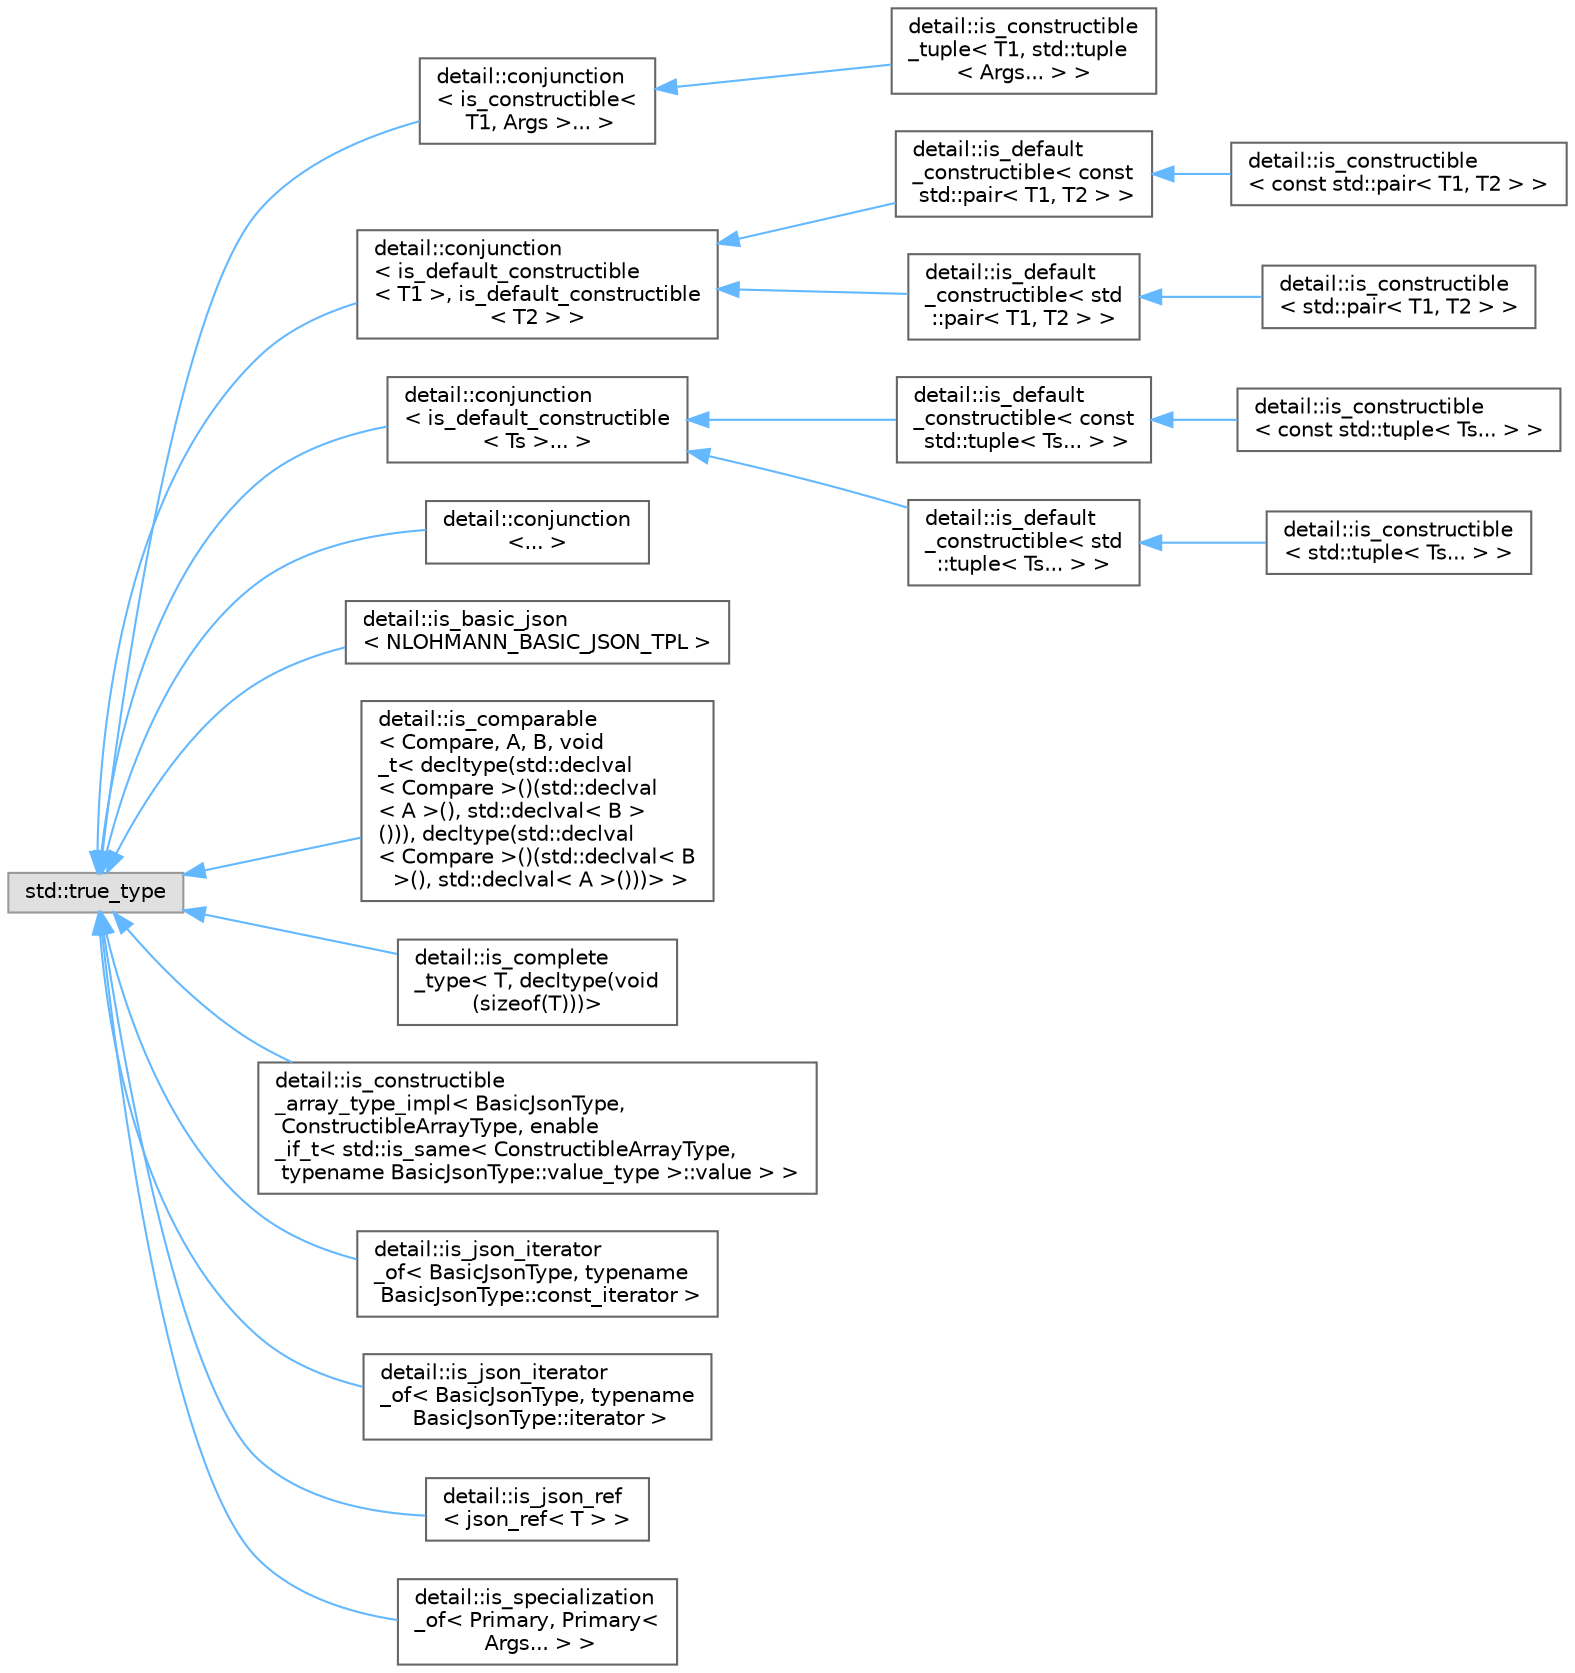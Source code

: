 digraph "Graphical Class Hierarchy"
{
 // LATEX_PDF_SIZE
  bgcolor="transparent";
  edge [fontname=Helvetica,fontsize=10,labelfontname=Helvetica,labelfontsize=10];
  node [fontname=Helvetica,fontsize=10,shape=box,height=0.2,width=0.4];
  rankdir="LR";
  Node0 [id="Node000000",label="std::true_type",height=0.2,width=0.4,color="grey60", fillcolor="#E0E0E0", style="filled",tooltip=" "];
  Node0 -> Node1 [id="edge65_Node000000_Node000001",dir="back",color="steelblue1",style="solid",tooltip=" "];
  Node1 [id="Node000001",label="detail::conjunction\l\< is_constructible\<\l T1, Args \>... \>",height=0.2,width=0.4,color="grey40", fillcolor="white", style="filled",URL="$structdetail_1_1conjunction.html",tooltip=" "];
  Node1 -> Node2 [id="edge66_Node000001_Node000002",dir="back",color="steelblue1",style="solid",tooltip=" "];
  Node2 [id="Node000002",label="detail::is_constructible\l_tuple\< T1, std::tuple\l\< Args... \> \>",height=0.2,width=0.4,color="grey40", fillcolor="white", style="filled",URL="$structdetail_1_1is__constructible__tuple_3_01T1_00_01std_1_1tuple_3_01Args_8_8_8_01_4_01_4.html",tooltip=" "];
  Node0 -> Node3 [id="edge67_Node000000_Node000003",dir="back",color="steelblue1",style="solid",tooltip=" "];
  Node3 [id="Node000003",label="detail::conjunction\l\< is_default_constructible\l\< T1 \>, is_default_constructible\l\< T2 \> \>",height=0.2,width=0.4,color="grey40", fillcolor="white", style="filled",URL="$structdetail_1_1conjunction.html",tooltip=" "];
  Node3 -> Node4 [id="edge68_Node000003_Node000004",dir="back",color="steelblue1",style="solid",tooltip=" "];
  Node4 [id="Node000004",label="detail::is_default\l_constructible\< const\l std::pair\< T1, T2 \> \>",height=0.2,width=0.4,color="grey40", fillcolor="white", style="filled",URL="$structdetail_1_1is__default__constructible_3_01const_01std_1_1pair_3_01T1_00_01T2_01_4_01_4.html",tooltip=" "];
  Node4 -> Node5 [id="edge69_Node000004_Node000005",dir="back",color="steelblue1",style="solid",tooltip=" "];
  Node5 [id="Node000005",label="detail::is_constructible\l\< const std::pair\< T1, T2 \> \>",height=0.2,width=0.4,color="grey40", fillcolor="white", style="filled",URL="$structdetail_1_1is__constructible_3_01const_01std_1_1pair_3_01T1_00_01T2_01_4_01_4.html",tooltip=" "];
  Node3 -> Node6 [id="edge70_Node000003_Node000006",dir="back",color="steelblue1",style="solid",tooltip=" "];
  Node6 [id="Node000006",label="detail::is_default\l_constructible\< std\l::pair\< T1, T2 \> \>",height=0.2,width=0.4,color="grey40", fillcolor="white", style="filled",URL="$structdetail_1_1is__default__constructible_3_01std_1_1pair_3_01T1_00_01T2_01_4_01_4.html",tooltip=" "];
  Node6 -> Node7 [id="edge71_Node000006_Node000007",dir="back",color="steelblue1",style="solid",tooltip=" "];
  Node7 [id="Node000007",label="detail::is_constructible\l\< std::pair\< T1, T2 \> \>",height=0.2,width=0.4,color="grey40", fillcolor="white", style="filled",URL="$structdetail_1_1is__constructible_3_01std_1_1pair_3_01T1_00_01T2_01_4_01_4.html",tooltip=" "];
  Node0 -> Node8 [id="edge72_Node000000_Node000008",dir="back",color="steelblue1",style="solid",tooltip=" "];
  Node8 [id="Node000008",label="detail::conjunction\l\< is_default_constructible\l\< Ts \>... \>",height=0.2,width=0.4,color="grey40", fillcolor="white", style="filled",URL="$structdetail_1_1conjunction.html",tooltip=" "];
  Node8 -> Node9 [id="edge73_Node000008_Node000009",dir="back",color="steelblue1",style="solid",tooltip=" "];
  Node9 [id="Node000009",label="detail::is_default\l_constructible\< const\l std::tuple\< Ts... \> \>",height=0.2,width=0.4,color="grey40", fillcolor="white", style="filled",URL="$structdetail_1_1is__default__constructible_3_01const_01std_1_1tuple_3_01Ts_8_8_8_01_4_01_4.html",tooltip=" "];
  Node9 -> Node10 [id="edge74_Node000009_Node000010",dir="back",color="steelblue1",style="solid",tooltip=" "];
  Node10 [id="Node000010",label="detail::is_constructible\l\< const std::tuple\< Ts... \> \>",height=0.2,width=0.4,color="grey40", fillcolor="white", style="filled",URL="$structdetail_1_1is__constructible_3_01const_01std_1_1tuple_3_01Ts_8_8_8_01_4_01_4.html",tooltip=" "];
  Node8 -> Node11 [id="edge75_Node000008_Node000011",dir="back",color="steelblue1",style="solid",tooltip=" "];
  Node11 [id="Node000011",label="detail::is_default\l_constructible\< std\l::tuple\< Ts... \> \>",height=0.2,width=0.4,color="grey40", fillcolor="white", style="filled",URL="$structdetail_1_1is__default__constructible_3_01std_1_1tuple_3_01Ts_8_8_8_01_4_01_4.html",tooltip=" "];
  Node11 -> Node12 [id="edge76_Node000011_Node000012",dir="back",color="steelblue1",style="solid",tooltip=" "];
  Node12 [id="Node000012",label="detail::is_constructible\l\< std::tuple\< Ts... \> \>",height=0.2,width=0.4,color="grey40", fillcolor="white", style="filled",URL="$structdetail_1_1is__constructible_3_01std_1_1tuple_3_01Ts_8_8_8_01_4_01_4.html",tooltip=" "];
  Node0 -> Node13 [id="edge77_Node000000_Node000013",dir="back",color="steelblue1",style="solid",tooltip=" "];
  Node13 [id="Node000013",label="detail::conjunction\l\<... \>",height=0.2,width=0.4,color="grey40", fillcolor="white", style="filled",URL="$structdetail_1_1conjunction.html",tooltip=" "];
  Node0 -> Node14 [id="edge78_Node000000_Node000014",dir="back",color="steelblue1",style="solid",tooltip=" "];
  Node14 [id="Node000014",label="detail::is_basic_json\l\< NLOHMANN_BASIC_JSON_TPL \>",height=0.2,width=0.4,color="grey40", fillcolor="white", style="filled",URL="$structdetail_1_1is__basic__json_3_01NLOHMANN__BASIC__JSON__TPL_01_4.html",tooltip=" "];
  Node0 -> Node15 [id="edge79_Node000000_Node000015",dir="back",color="steelblue1",style="solid",tooltip=" "];
  Node15 [id="Node000015",label="detail::is_comparable\l\< Compare, A, B, void\l_t\< decltype(std::declval\l\< Compare \>()(std::declval\l\< A \>(), std::declval\< B \>\l())), decltype(std::declval\l\< Compare \>()(std::declval\< B\l \>(), std::declval\< A \>()))\> \>",height=0.2,width=0.4,color="grey40", fillcolor="white", style="filled",URL="$structdetail_1_1is__comparable_3_01Compare_00_01A_00_01B_00_01void__t_3_01decltype_07std_1_1decle5e3400d312093eca0a7154409c6a227.html",tooltip=" "];
  Node0 -> Node16 [id="edge80_Node000000_Node000016",dir="back",color="steelblue1",style="solid",tooltip=" "];
  Node16 [id="Node000016",label="detail::is_complete\l_type\< T, decltype(void\l(sizeof(T)))\>",height=0.2,width=0.4,color="grey40", fillcolor="white", style="filled",URL="$structdetail_1_1is__complete__type_3_01T_00_01decltype_07void_07sizeof_07T_08_08_08_4.html",tooltip=" "];
  Node0 -> Node17 [id="edge81_Node000000_Node000017",dir="back",color="steelblue1",style="solid",tooltip=" "];
  Node17 [id="Node000017",label="detail::is_constructible\l_array_type_impl\< BasicJsonType,\l ConstructibleArrayType, enable\l_if_t\< std::is_same\< ConstructibleArrayType,\l typename BasicJsonType::value_type \>::value \> \>",height=0.2,width=0.4,color="grey40", fillcolor="white", style="filled",URL="$structdetail_1_1is__constructible__array__type__impl_3_01BasicJsonType_00_01ConstructibleArrayTyff4af2af9684a1cc8580410ec8c319a4.html",tooltip=" "];
  Node0 -> Node18 [id="edge82_Node000000_Node000018",dir="back",color="steelblue1",style="solid",tooltip=" "];
  Node18 [id="Node000018",label="detail::is_json_iterator\l_of\< BasicJsonType, typename\l BasicJsonType::const_iterator \>",height=0.2,width=0.4,color="grey40", fillcolor="white", style="filled",URL="$structdetail_1_1is__json__iterator__of_3_01BasicJsonType_00_01typename_01BasicJsonType_1_1const__iterator_01_4.html",tooltip=" "];
  Node0 -> Node19 [id="edge83_Node000000_Node000019",dir="back",color="steelblue1",style="solid",tooltip=" "];
  Node19 [id="Node000019",label="detail::is_json_iterator\l_of\< BasicJsonType, typename\l BasicJsonType::iterator \>",height=0.2,width=0.4,color="grey40", fillcolor="white", style="filled",URL="$structdetail_1_1is__json__iterator__of_3_01BasicJsonType_00_01typename_01BasicJsonType_1_1iterator_01_4.html",tooltip=" "];
  Node0 -> Node20 [id="edge84_Node000000_Node000020",dir="back",color="steelblue1",style="solid",tooltip=" "];
  Node20 [id="Node000020",label="detail::is_json_ref\l\< json_ref\< T \> \>",height=0.2,width=0.4,color="grey40", fillcolor="white", style="filled",URL="$structdetail_1_1is__json__ref_3_01json__ref_3_01T_01_4_01_4.html",tooltip=" "];
  Node0 -> Node21 [id="edge85_Node000000_Node000021",dir="back",color="steelblue1",style="solid",tooltip=" "];
  Node21 [id="Node000021",label="detail::is_specialization\l_of\< Primary, Primary\<\l Args... \> \>",height=0.2,width=0.4,color="grey40", fillcolor="white", style="filled",URL="$structdetail_1_1is__specialization__of_3_01Primary_00_01Primary_3_01Args_8_8_8_01_4_01_4.html",tooltip=" "];
}
